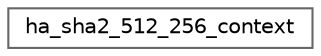 digraph "Graphical Class Hierarchy"
{
 // LATEX_PDF_SIZE
  bgcolor="transparent";
  edge [fontname=Helvetica,fontsize=10,labelfontname=Helvetica,labelfontsize=10];
  node [fontname=Helvetica,fontsize=10,shape=box,height=0.2,width=0.4];
  rankdir="LR";
  Node0 [id="Node000000",label="ha_sha2_512_256_context",height=0.2,width=0.4,color="grey40", fillcolor="white", style="filled",URL="$d1/d01/structha__sha2__512__256__context.html",tooltip="Context structure for SHA-2 512-256-bit hashing."];
}
